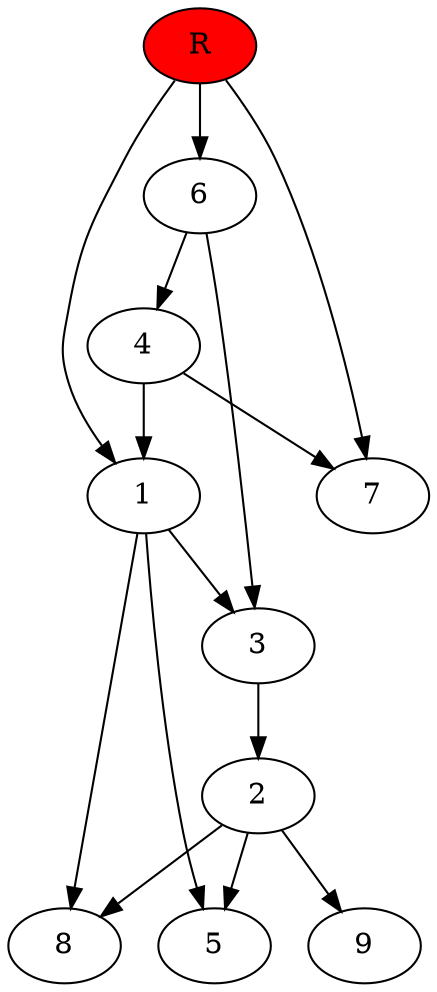 digraph prb21718 {
	1
	2
	3
	4
	5
	6
	7
	8
	R [fillcolor="#ff0000" style=filled]
	1 -> 3
	1 -> 5
	1 -> 8
	2 -> 5
	2 -> 8
	2 -> 9
	3 -> 2
	4 -> 1
	4 -> 7
	6 -> 3
	6 -> 4
	R -> 1
	R -> 6
	R -> 7
}

